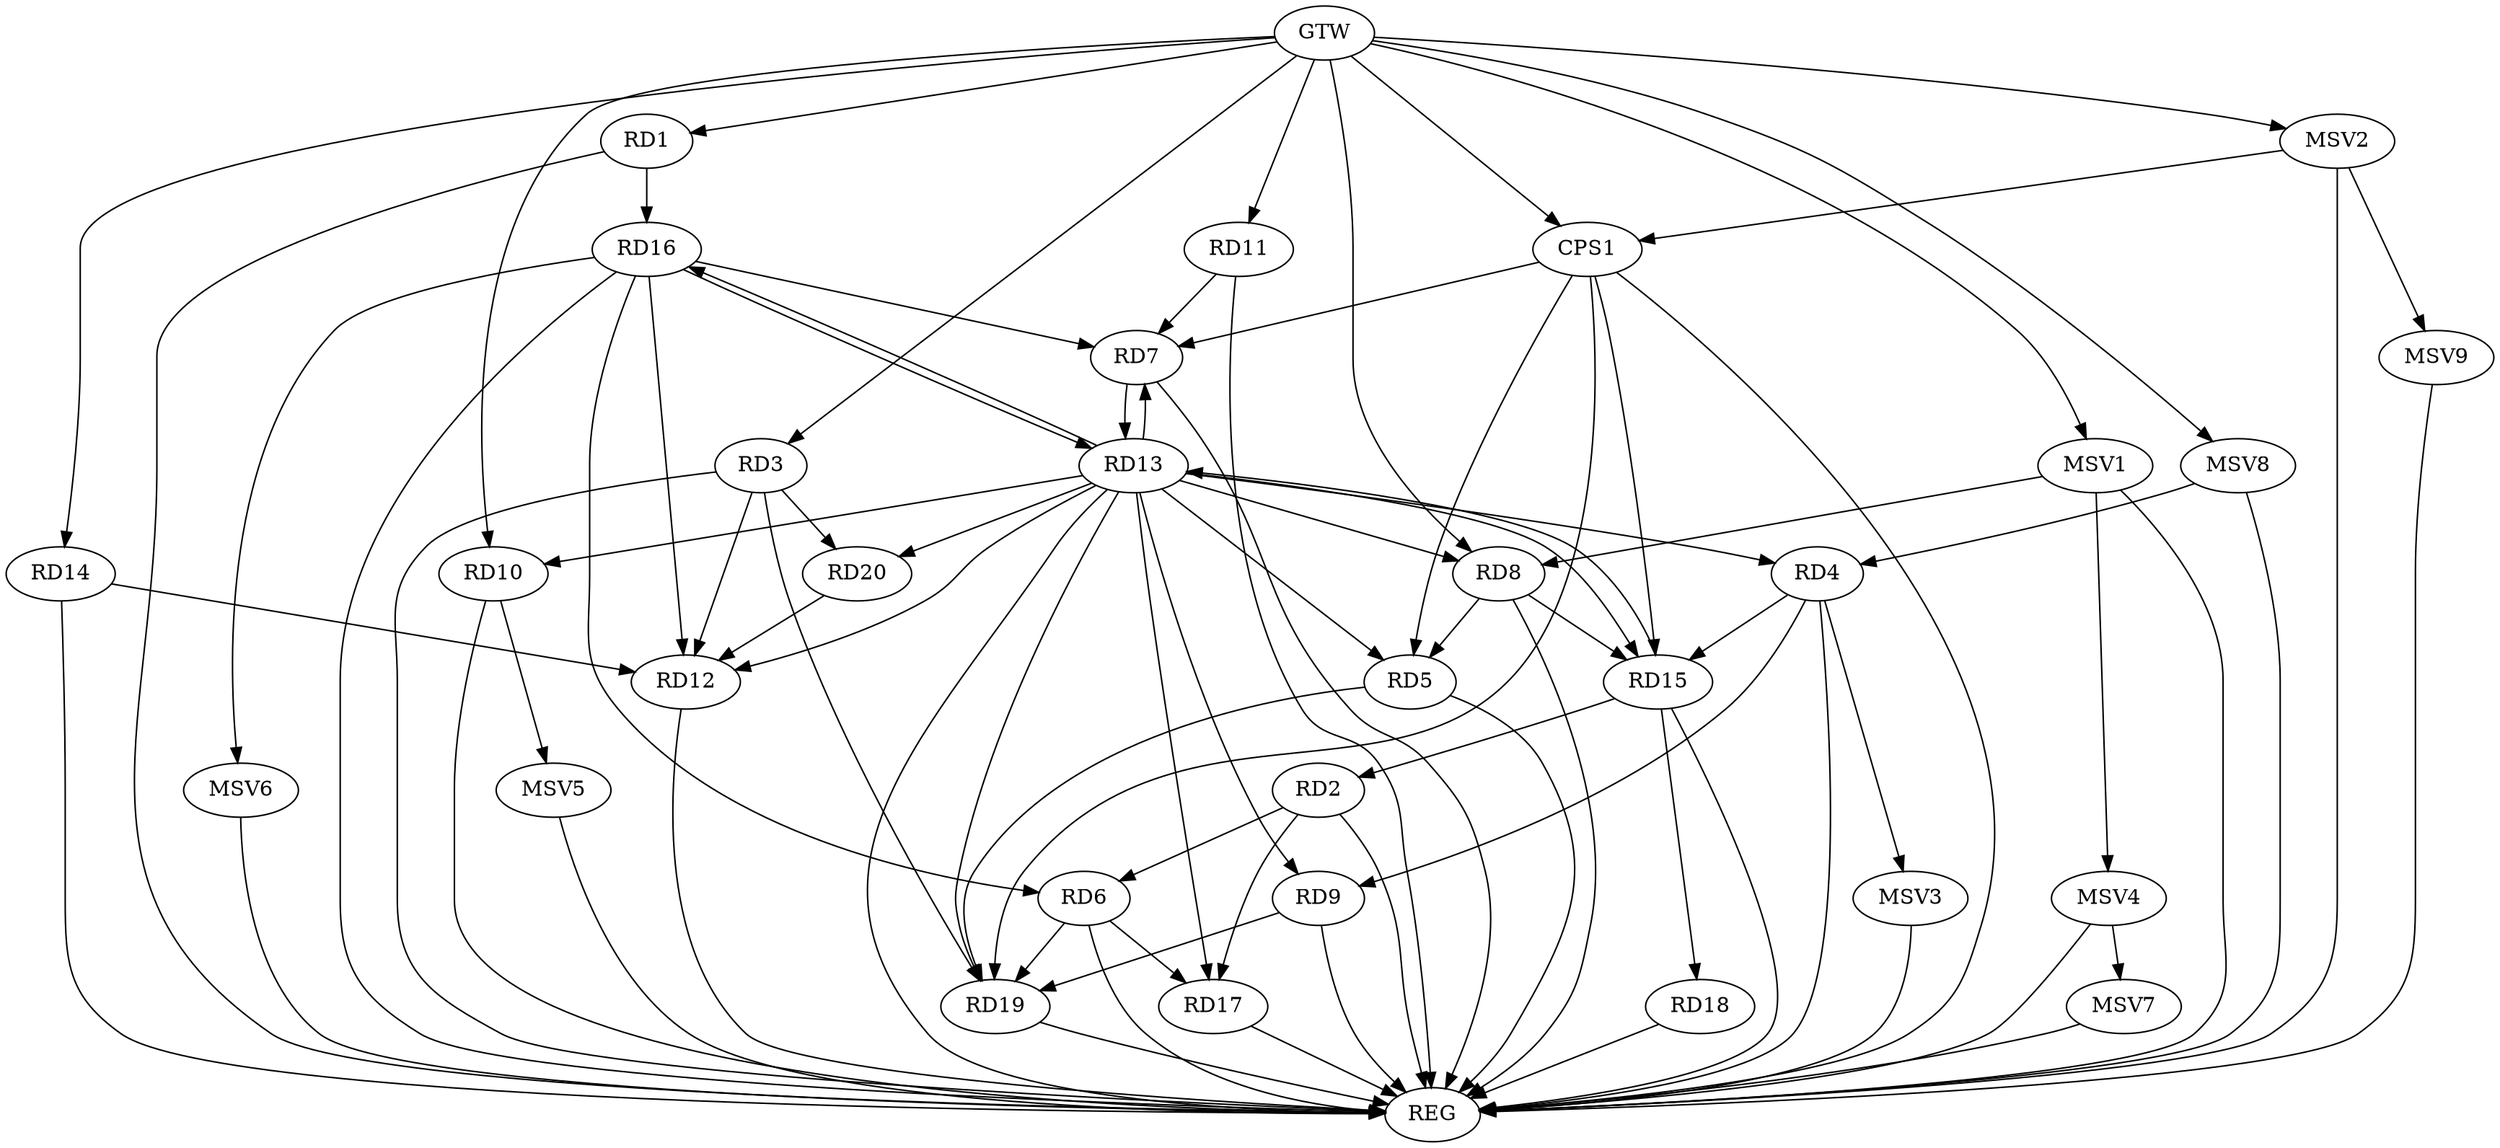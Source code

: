 strict digraph G {
  RD1 [ label="RD1" ];
  RD2 [ label="RD2" ];
  RD3 [ label="RD3" ];
  RD4 [ label="RD4" ];
  RD5 [ label="RD5" ];
  RD6 [ label="RD6" ];
  RD7 [ label="RD7" ];
  RD8 [ label="RD8" ];
  RD9 [ label="RD9" ];
  RD10 [ label="RD10" ];
  RD11 [ label="RD11" ];
  RD12 [ label="RD12" ];
  RD13 [ label="RD13" ];
  RD14 [ label="RD14" ];
  RD15 [ label="RD15" ];
  RD16 [ label="RD16" ];
  RD17 [ label="RD17" ];
  RD18 [ label="RD18" ];
  RD19 [ label="RD19" ];
  RD20 [ label="RD20" ];
  CPS1 [ label="CPS1" ];
  GTW [ label="GTW" ];
  REG [ label="REG" ];
  MSV1 [ label="MSV1" ];
  MSV2 [ label="MSV2" ];
  MSV3 [ label="MSV3" ];
  MSV4 [ label="MSV4" ];
  MSV5 [ label="MSV5" ];
  MSV6 [ label="MSV6" ];
  MSV7 [ label="MSV7" ];
  MSV8 [ label="MSV8" ];
  MSV9 [ label="MSV9" ];
  RD1 -> RD16;
  RD2 -> RD6;
  RD15 -> RD2;
  RD2 -> RD17;
  RD3 -> RD12;
  RD3 -> RD19;
  RD3 -> RD20;
  RD4 -> RD9;
  RD4 -> RD15;
  RD8 -> RD5;
  RD5 -> RD19;
  RD16 -> RD6;
  RD6 -> RD17;
  RD6 -> RD19;
  RD11 -> RD7;
  RD7 -> RD13;
  RD13 -> RD7;
  RD16 -> RD7;
  RD8 -> RD15;
  RD9 -> RD19;
  RD13 -> RD12;
  RD14 -> RD12;
  RD16 -> RD12;
  RD20 -> RD12;
  RD15 -> RD13;
  RD13 -> RD16;
  RD16 -> RD13;
  RD13 -> RD17;
  RD15 -> RD18;
  CPS1 -> RD19;
  CPS1 -> RD7;
  CPS1 -> RD15;
  CPS1 -> RD5;
  GTW -> RD1;
  GTW -> RD3;
  GTW -> RD8;
  GTW -> RD10;
  GTW -> RD11;
  GTW -> RD14;
  GTW -> CPS1;
  RD1 -> REG;
  RD2 -> REG;
  RD3 -> REG;
  RD4 -> REG;
  RD5 -> REG;
  RD6 -> REG;
  RD7 -> REG;
  RD8 -> REG;
  RD9 -> REG;
  RD10 -> REG;
  RD11 -> REG;
  RD12 -> REG;
  RD13 -> REG;
  RD14 -> REG;
  RD15 -> REG;
  RD16 -> REG;
  RD17 -> REG;
  RD18 -> REG;
  RD19 -> REG;
  CPS1 -> REG;
  RD13 -> RD8;
  RD13 -> RD19;
  RD13 -> RD4;
  RD13 -> RD5;
  RD13 -> RD9;
  RD13 -> RD10;
  RD13 -> RD20;
  RD13 -> RD15;
  MSV1 -> RD8;
  GTW -> MSV1;
  MSV1 -> REG;
  MSV2 -> CPS1;
  GTW -> MSV2;
  MSV2 -> REG;
  RD4 -> MSV3;
  MSV3 -> REG;
  MSV1 -> MSV4;
  MSV4 -> REG;
  RD10 -> MSV5;
  MSV5 -> REG;
  RD16 -> MSV6;
  MSV6 -> REG;
  MSV4 -> MSV7;
  MSV7 -> REG;
  MSV8 -> RD4;
  GTW -> MSV8;
  MSV8 -> REG;
  MSV2 -> MSV9;
  MSV9 -> REG;
}

